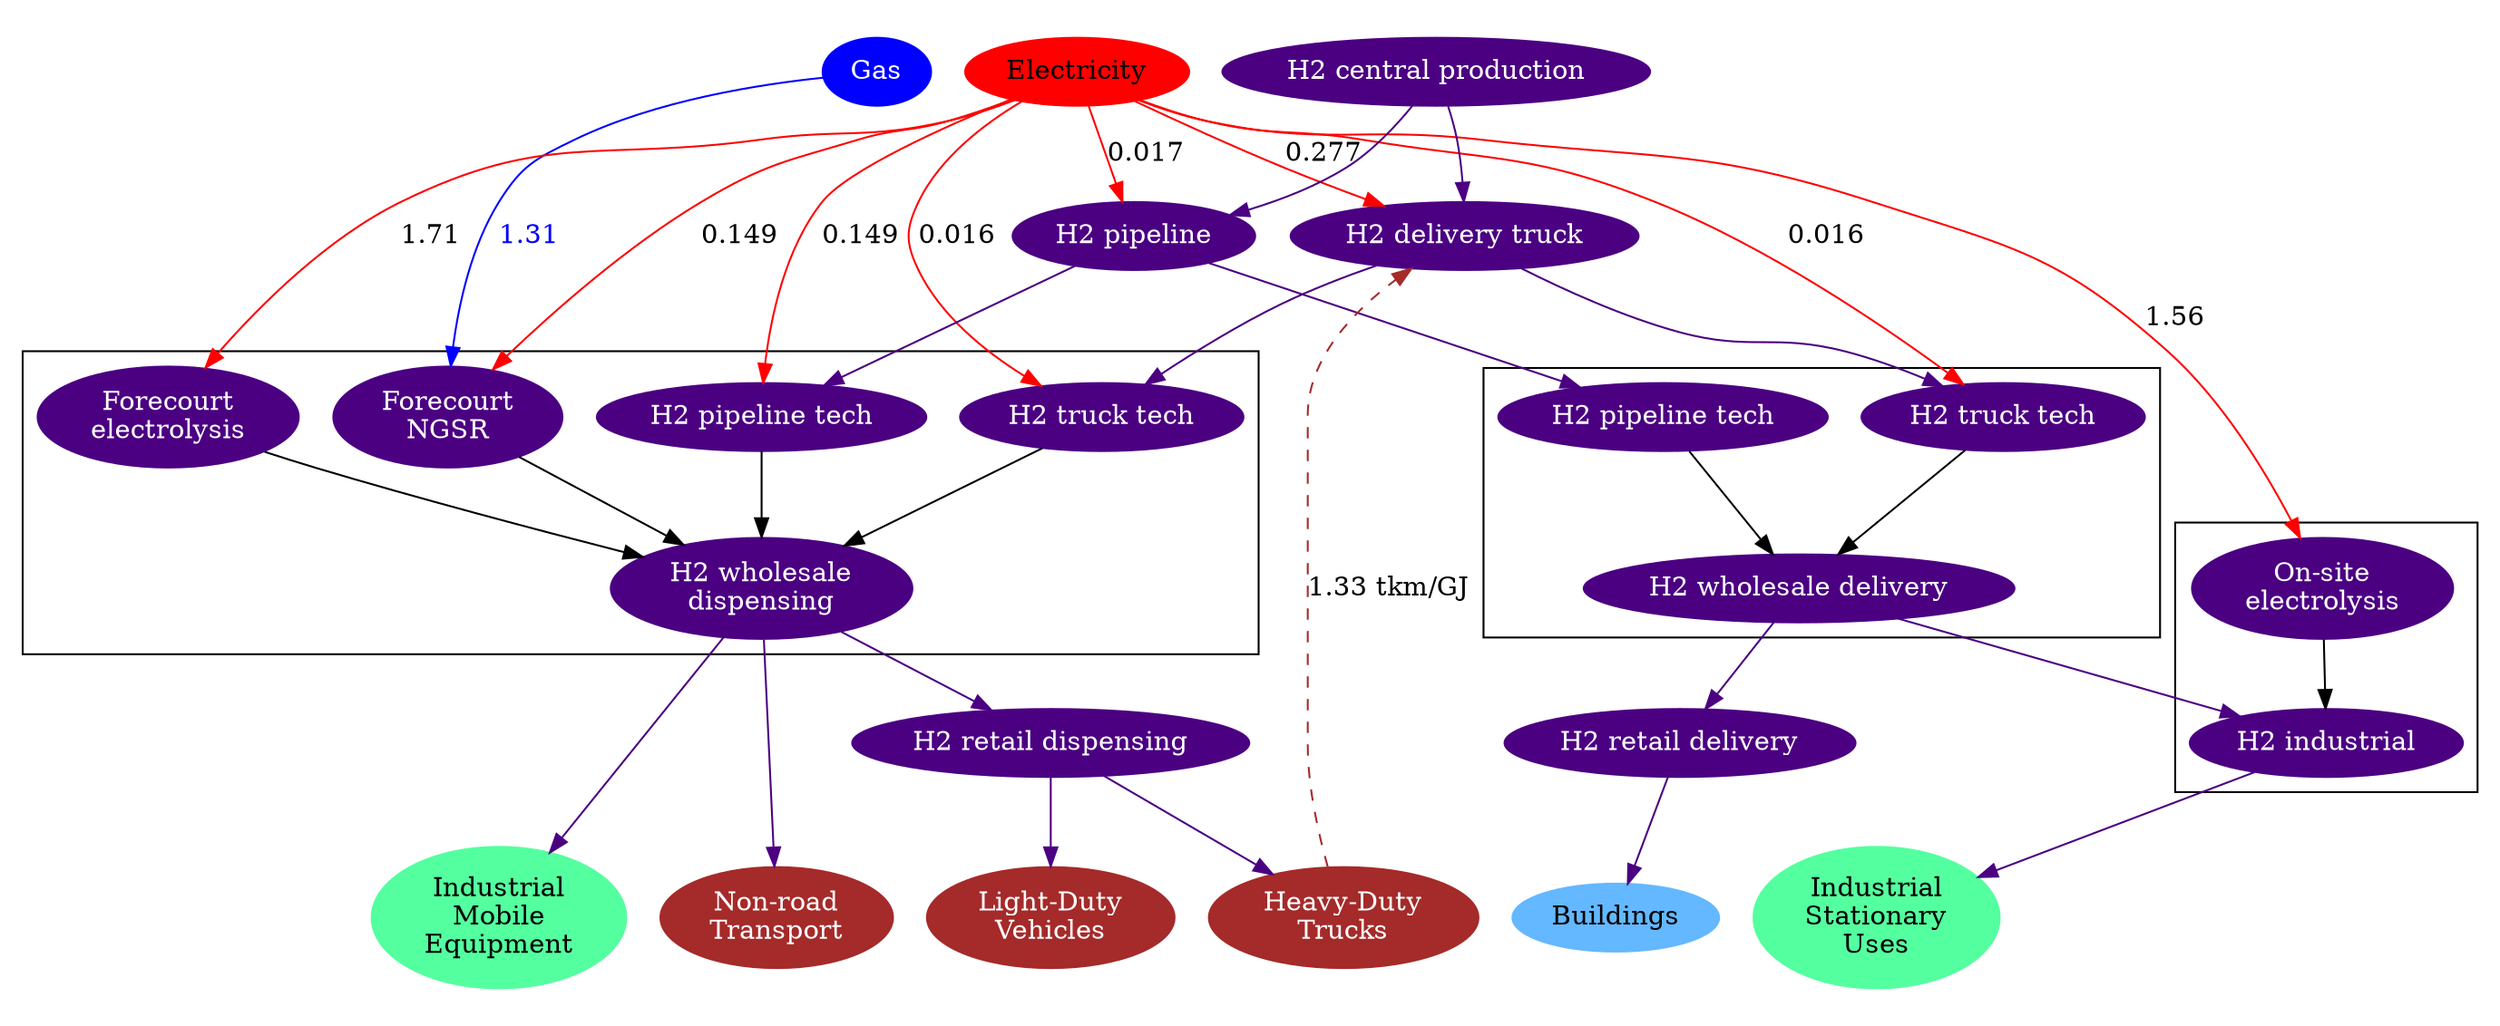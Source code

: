 digraph asdf{
	subgraph cluster1{
		color = white;
		gas[label = "Gas", style = filled, color = blue, fontcolor = white];
		electricity[label = "Electricity", style = filled, color = red];
		h2_central[label = "H2 central production", style = filled, color = indigo, fontcolor = white];
	}

	h2_pipe[label = "H2 pipeline", style = filled, color = indigo, fontcolor = white];
	h2_truck[label = "H2 delivery truck", style = filled, color = indigo, fontcolor = white];
	h2_del_retail[label = "H2 retail delivery", style = filled, color = indigo, fontcolor = white]
	h2_disp_retail[label = "H2 retail dispensing", style = filled, color = indigo, fontcolor = white];

	subgraph cluster2{
		h2_disp[label = "H2 wholesale\ndispensing", style = filled, color = indigo, fontcolor = white];
		h2_disp_fc_elec[label = "Forecourt\nelectrolysis", style = filled, color = indigo, fontcolor = white];
		h2_disp_fc_gas[label = "Forecourt\nNGSR", style = filled, color = indigo, fontcolor = white];
		h2_disp_pipeline[label = "H2 pipeline tech", style = filled, color = indigo, fontcolor = white];
		h2_disp_truck[label = "H2 truck tech", style = filled, color = indigo, fontcolor = white];
		
		h2_disp_fc_elec->h2_disp;
		h2_disp_fc_gas->h2_disp;
		h2_disp_pipeline->h2_disp;
		h2_disp_truck->h2_disp;
	}
	subgraph cluster3{
		h2_del_pipeline[label = "H2 pipeline tech", style = filled, color = indigo, fontcolor = white];
		h2_del_truck[label = "H2 truck tech", style = filled, color = indigo, fontcolor = white];
		h2_del[label = "H2 wholesale delivery", style = filled, color = indigo, fontcolor = white]

		h2_del_pipeline->h2_del;
		h2_del_truck->h2_del;

	}
	
	subgraph cluster4{
		h2_ind[label = "H2 industrial", style = filled, color = indigo, fontcolor = white]
		h2_ind_fc_elec[label = "On-site\nelectrolysis", style = filled, color = indigo, fontcolor = white];
		
		h2_ind_fc_elec->h2_ind;
	}
	
	subgraph cluster5{
		color = white;
		industry[label = "Industrial\nStationary\nUses", style = filled, color = seagreen1];
		mobile[label = "Industrial\nMobile\nEquipment", style = filled, color = seagreen1];
		truck[label = "Heavy-Duty\nTrucks", style = filled, color = brown, fontcolor = white]
		ldv[label = "Light-Duty\nVehicles", style = filled, color = brown, fontcolor = white]
		nonroad[label = "Non-road\nTransport", style = filled, color = brown, fontcolor = white]
		bld[label = "Buildings", style = filled, color = steelblue1];
	}
	
	gas->h2_disp_fc_gas[label = "1.31", color=blue, fontcolor = blue];
	electricity->h2_disp_fc_gas[label = "0.149", color = red];
	electricity->h2_disp_fc_elec[label = "1.71", color = red];

	electricity->h2_ind_fc_elec[label = "1.56", color = red];
	
	h2_central->h2_pipe[color = indigo];
	electricity->h2_pipe[label = "0.017", color = red];
	h2_central->h2_truck[color = indigo];
	electricity->h2_truck[label = "0.277", color = red];
	truck->h2_truck[label = "1.33 tkm/GJ", style = "dashed", color = brown];
	h2_pipe->h2_del_pipeline[color = indigo];
	h2_truck->h2_del_truck[color = indigo];
	h2_pipe->h2_disp_pipeline[color = indigo];
	electricity->h2_disp_pipeline[label = "0.149", color = red];
	electricity->h2_disp_truck[label = "0.016", color = red];
	electricity->h2_del_truck[label = "0.016", color = red];
	h2_truck->h2_disp_truck[color = indigo];
	
	h2_del->h2_del_retail[color = indigo];
	h2_del->h2_ind[color = indigo];
	h2_disp->h2_disp_retail[color = indigo];
	
	h2_del_retail->bld[color = indigo];
	
	h2_ind->industry[color = indigo];
	
	h2_disp->mobile[color = indigo];
	h2_disp->nonroad[color = indigo];
	h2_disp_retail->ldv[color = indigo];
	h2_disp_retail->truck[color = indigo];

}